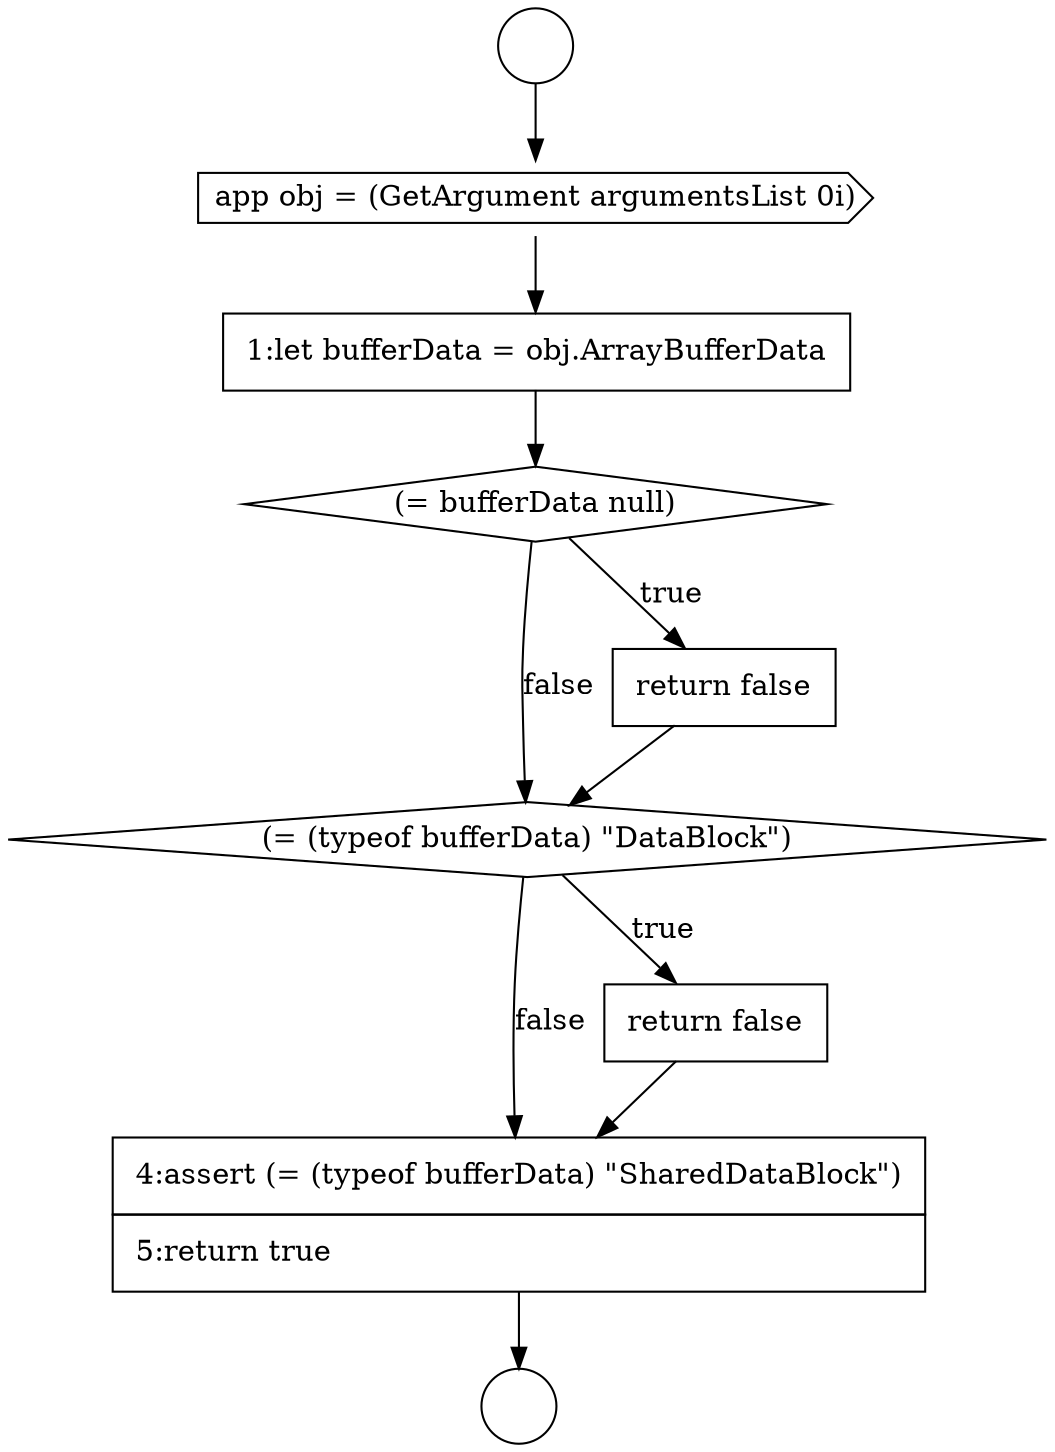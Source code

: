 digraph {
  node16466 [shape=none, margin=0, label=<<font color="black">
    <table border="0" cellborder="1" cellspacing="0" cellpadding="10">
      <tr><td align="left">1:let bufferData = obj.ArrayBufferData</td></tr>
    </table>
  </font>> color="black" fillcolor="white" style=filled]
  node16469 [shape=diamond, label=<<font color="black">(= (typeof bufferData) &quot;DataBlock&quot;)</font>> color="black" fillcolor="white" style=filled]
  node16463 [shape=circle label=" " color="black" fillcolor="white" style=filled]
  node16465 [shape=cds, label=<<font color="black">app obj = (GetArgument argumentsList 0i)</font>> color="black" fillcolor="white" style=filled]
  node16468 [shape=none, margin=0, label=<<font color="black">
    <table border="0" cellborder="1" cellspacing="0" cellpadding="10">
      <tr><td align="left">return false</td></tr>
    </table>
  </font>> color="black" fillcolor="white" style=filled]
  node16464 [shape=circle label=" " color="black" fillcolor="white" style=filled]
  node16471 [shape=none, margin=0, label=<<font color="black">
    <table border="0" cellborder="1" cellspacing="0" cellpadding="10">
      <tr><td align="left">4:assert (= (typeof bufferData) &quot;SharedDataBlock&quot;)</td></tr>
      <tr><td align="left">5:return true</td></tr>
    </table>
  </font>> color="black" fillcolor="white" style=filled]
  node16467 [shape=diamond, label=<<font color="black">(= bufferData null)</font>> color="black" fillcolor="white" style=filled]
  node16470 [shape=none, margin=0, label=<<font color="black">
    <table border="0" cellborder="1" cellspacing="0" cellpadding="10">
      <tr><td align="left">return false</td></tr>
    </table>
  </font>> color="black" fillcolor="white" style=filled]
  node16466 -> node16467 [ color="black"]
  node16470 -> node16471 [ color="black"]
  node16468 -> node16469 [ color="black"]
  node16463 -> node16465 [ color="black"]
  node16471 -> node16464 [ color="black"]
  node16467 -> node16468 [label=<<font color="black">true</font>> color="black"]
  node16467 -> node16469 [label=<<font color="black">false</font>> color="black"]
  node16469 -> node16470 [label=<<font color="black">true</font>> color="black"]
  node16469 -> node16471 [label=<<font color="black">false</font>> color="black"]
  node16465 -> node16466 [ color="black"]
}
